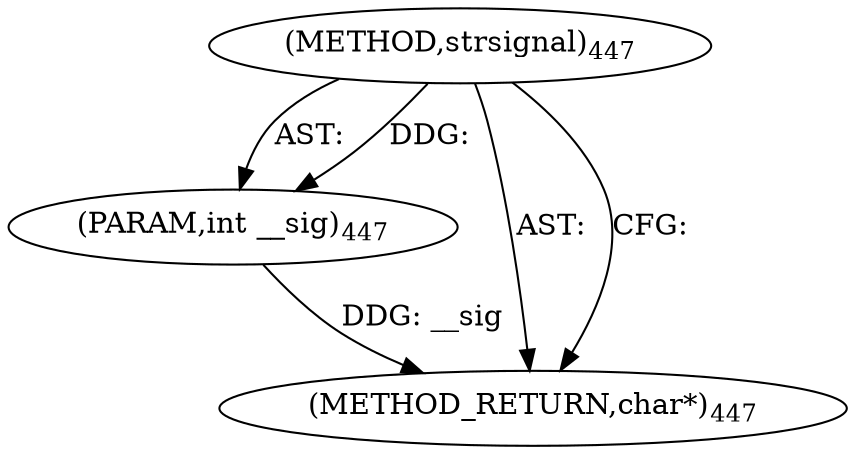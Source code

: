 digraph "strsignal" {  
"98998" [label = <(METHOD,strsignal)<SUB>447</SUB>> ]
"98999" [label = <(PARAM,int __sig)<SUB>447</SUB>> ]
"99000" [label = <(METHOD_RETURN,char*)<SUB>447</SUB>> ]
  "98998" -> "98999"  [ label = "AST: "] 
  "98998" -> "99000"  [ label = "AST: "] 
  "98998" -> "99000"  [ label = "CFG: "] 
  "98999" -> "99000"  [ label = "DDG: __sig"] 
  "98998" -> "98999"  [ label = "DDG: "] 
}
